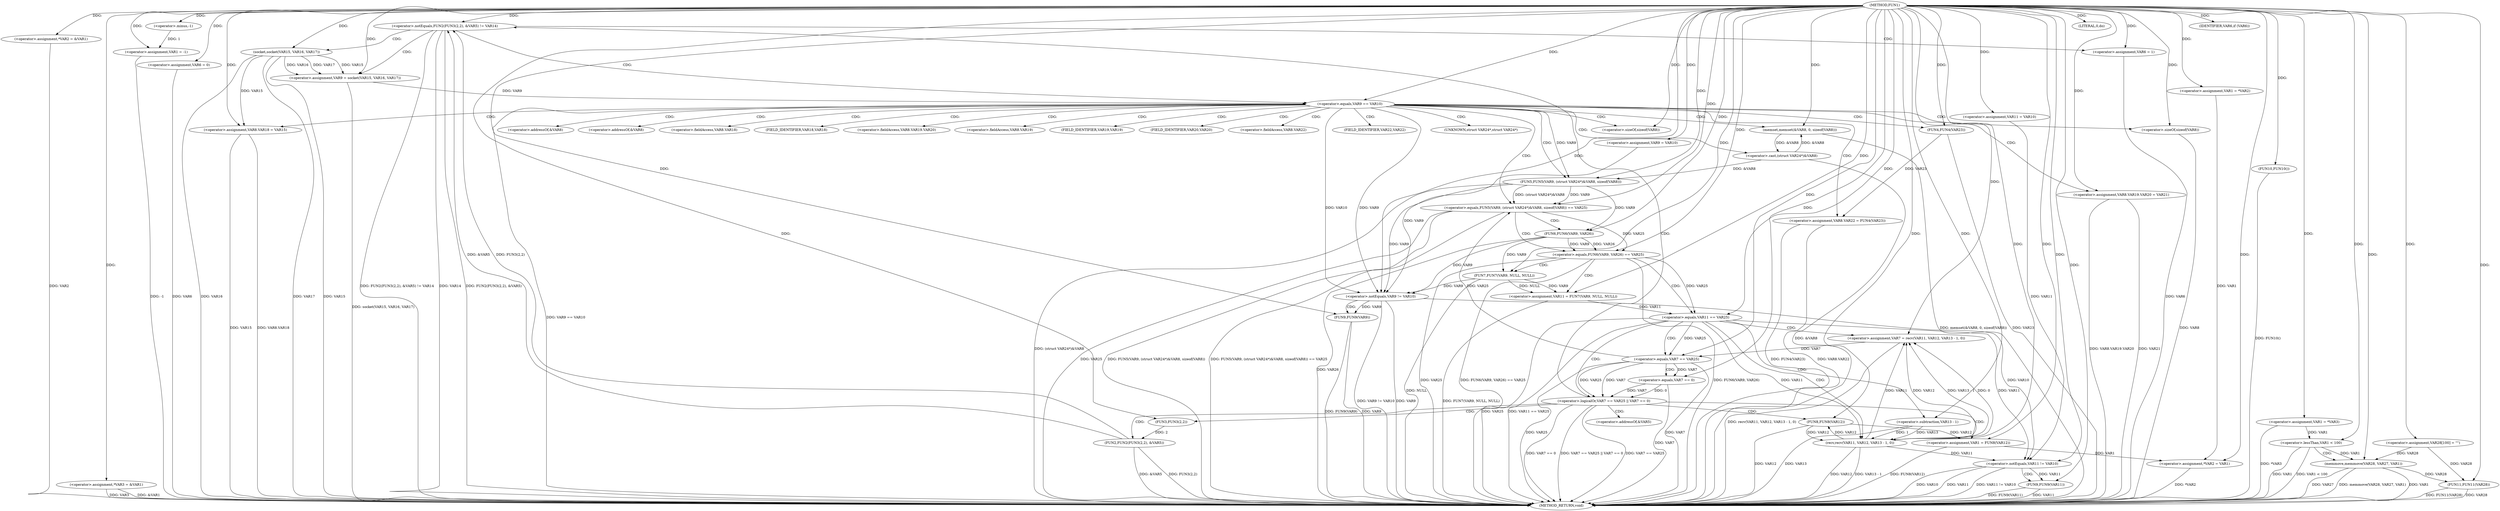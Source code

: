 digraph FUN1 {  
"1000100" [label = "(METHOD,FUN1)" ]
"1000294" [label = "(METHOD_RETURN,void)" ]
"1000104" [label = "(<operator>.assignment,*VAR2 = &VAR1)" ]
"1000109" [label = "(<operator>.assignment,*VAR3 = &VAR1)" ]
"1000113" [label = "(<operator>.assignment,VAR1 = -1)" ]
"1000115" [label = "(<operator>.minus,-1)" ]
"1000119" [label = "(<operator>.assignment,VAR1 = *VAR2)" ]
"1000126" [label = "(<operator>.assignment,VAR6 = 0)" ]
"1000132" [label = "(<operator>.assignment,VAR9 = VAR10)" ]
"1000136" [label = "(<operator>.assignment,VAR11 = VAR10)" ]
"1000143" [label = "(<operator>.notEquals,FUN2(FUN3(2,2), &VAR5) != VAR14)" ]
"1000144" [label = "(FUN2,FUN2(FUN3(2,2), &VAR5))" ]
"1000145" [label = "(FUN3,FUN3(2,2))" ]
"1000153" [label = "(<operator>.assignment,VAR6 = 1)" ]
"1000156" [label = "(<operator>.assignment,VAR9 = socket(VAR15, VAR16, VAR17))" ]
"1000158" [label = "(socket,socket(VAR15, VAR16, VAR17))" ]
"1000163" [label = "(<operator>.equals,VAR9 == VAR10)" ]
"1000168" [label = "(memset,memset(&VAR8, 0, sizeof(VAR8)))" ]
"1000172" [label = "(<operator>.sizeOf,sizeof(VAR8))" ]
"1000174" [label = "(<operator>.assignment,VAR8.VAR18 = VAR15)" ]
"1000179" [label = "(<operator>.assignment,VAR8.VAR19.VAR20 = VAR21)" ]
"1000186" [label = "(<operator>.assignment,VAR8.VAR22 = FUN4(VAR23))" ]
"1000190" [label = "(FUN4,FUN4(VAR23))" ]
"1000193" [label = "(<operator>.equals,FUN5(VAR9, (struct VAR24*)&VAR8, sizeof(VAR8)) == VAR25)" ]
"1000194" [label = "(FUN5,FUN5(VAR9, (struct VAR24*)&VAR8, sizeof(VAR8)))" ]
"1000196" [label = "(<operator>.cast,(struct VAR24*)&VAR8)" ]
"1000200" [label = "(<operator>.sizeOf,sizeof(VAR8))" ]
"1000206" [label = "(<operator>.equals,FUN6(VAR9, VAR26) == VAR25)" ]
"1000207" [label = "(FUN6,FUN6(VAR9, VAR26))" ]
"1000213" [label = "(<operator>.assignment,VAR11 = FUN7(VAR9, NULL, NULL))" ]
"1000215" [label = "(FUN7,FUN7(VAR9, NULL, NULL))" ]
"1000220" [label = "(<operator>.equals,VAR11 == VAR25)" ]
"1000225" [label = "(<operator>.assignment,VAR7 = recv(VAR11, VAR12, VAR13 - 1, 0))" ]
"1000227" [label = "(recv,recv(VAR11, VAR12, VAR13 - 1, 0))" ]
"1000230" [label = "(<operator>.subtraction,VAR13 - 1)" ]
"1000235" [label = "(<operator>.logicalOr,VAR7 == VAR25 || VAR7 == 0)" ]
"1000236" [label = "(<operator>.equals,VAR7 == VAR25)" ]
"1000239" [label = "(<operator>.equals,VAR7 == 0)" ]
"1000244" [label = "(<operator>.assignment,VAR1 = FUN8(VAR12))" ]
"1000246" [label = "(FUN8,FUN8(VAR12))" ]
"1000248" [label = "(LITERAL,0,do)" ]
"1000250" [label = "(<operator>.notEquals,VAR9 != VAR10)" ]
"1000254" [label = "(FUN9,FUN9(VAR9))" ]
"1000257" [label = "(<operator>.notEquals,VAR11 != VAR10)" ]
"1000261" [label = "(FUN9,FUN9(VAR11))" ]
"1000264" [label = "(IDENTIFIER,VAR6,if (VAR6))" ]
"1000266" [label = "(FUN10,FUN10())" ]
"1000267" [label = "(<operator>.assignment,*VAR2 = VAR1)" ]
"1000273" [label = "(<operator>.assignment,VAR1 = *VAR3)" ]
"1000280" [label = "(<operator>.assignment,VAR28[100] = \"\")" ]
"1000284" [label = "(<operator>.lessThan,VAR1 < 100)" ]
"1000288" [label = "(memmove,memmove(VAR28, VAR27, VAR1))" ]
"1000292" [label = "(FUN11,FUN11(VAR28))" ]
"1000148" [label = "(<operator>.addressOf,&VAR5)" ]
"1000169" [label = "(<operator>.addressOf,&VAR8)" ]
"1000175" [label = "(<operator>.fieldAccess,VAR8.VAR18)" ]
"1000177" [label = "(FIELD_IDENTIFIER,VAR18,VAR18)" ]
"1000180" [label = "(<operator>.fieldAccess,VAR8.VAR19.VAR20)" ]
"1000181" [label = "(<operator>.fieldAccess,VAR8.VAR19)" ]
"1000183" [label = "(FIELD_IDENTIFIER,VAR19,VAR19)" ]
"1000184" [label = "(FIELD_IDENTIFIER,VAR20,VAR20)" ]
"1000187" [label = "(<operator>.fieldAccess,VAR8.VAR22)" ]
"1000189" [label = "(FIELD_IDENTIFIER,VAR22,VAR22)" ]
"1000197" [label = "(UNKNOWN,struct VAR24*,struct VAR24*)" ]
"1000198" [label = "(<operator>.addressOf,&VAR8)" ]
  "1000179" -> "1000294"  [ label = "DDG: VAR21"] 
  "1000104" -> "1000294"  [ label = "DDG: VAR2"] 
  "1000230" -> "1000294"  [ label = "DDG: VAR13"] 
  "1000257" -> "1000294"  [ label = "DDG: VAR10"] 
  "1000174" -> "1000294"  [ label = "DDG: VAR15"] 
  "1000158" -> "1000294"  [ label = "DDG: VAR15"] 
  "1000168" -> "1000294"  [ label = "DDG: memset(&VAR8, 0, sizeof(VAR8))"] 
  "1000288" -> "1000294"  [ label = "DDG: VAR1"] 
  "1000186" -> "1000294"  [ label = "DDG: VAR8.VAR22"] 
  "1000250" -> "1000294"  [ label = "DDG: VAR9"] 
  "1000193" -> "1000294"  [ label = "DDG: FUN5(VAR9, (struct VAR24*)&VAR8, sizeof(VAR8))"] 
  "1000200" -> "1000294"  [ label = "DDG: VAR8"] 
  "1000225" -> "1000294"  [ label = "DDG: recv(VAR11, VAR12, VAR13 - 1, 0)"] 
  "1000292" -> "1000294"  [ label = "DDG: FUN11(VAR28)"] 
  "1000236" -> "1000294"  [ label = "DDG: VAR7"] 
  "1000207" -> "1000294"  [ label = "DDG: VAR26"] 
  "1000284" -> "1000294"  [ label = "DDG: VAR1"] 
  "1000284" -> "1000294"  [ label = "DDG: VAR1 < 100"] 
  "1000206" -> "1000294"  [ label = "DDG: VAR25"] 
  "1000235" -> "1000294"  [ label = "DDG: VAR7 == VAR25"] 
  "1000235" -> "1000294"  [ label = "DDG: VAR7 == 0"] 
  "1000273" -> "1000294"  [ label = "DDG: *VAR3"] 
  "1000288" -> "1000294"  [ label = "DDG: VAR27"] 
  "1000235" -> "1000294"  [ label = "DDG: VAR7 == VAR25 || VAR7 == 0"] 
  "1000186" -> "1000294"  [ label = "DDG: FUN4(VAR23)"] 
  "1000292" -> "1000294"  [ label = "DDG: VAR28"] 
  "1000254" -> "1000294"  [ label = "DDG: VAR9"] 
  "1000239" -> "1000294"  [ label = "DDG: VAR7"] 
  "1000215" -> "1000294"  [ label = "DDG: NULL"] 
  "1000236" -> "1000294"  [ label = "DDG: VAR25"] 
  "1000158" -> "1000294"  [ label = "DDG: VAR16"] 
  "1000254" -> "1000294"  [ label = "DDG: FUN9(VAR9)"] 
  "1000206" -> "1000294"  [ label = "DDG: FUN6(VAR9, VAR26) == VAR25"] 
  "1000267" -> "1000294"  [ label = "DDG: *VAR2"] 
  "1000227" -> "1000294"  [ label = "DDG: VAR12"] 
  "1000156" -> "1000294"  [ label = "DDG: socket(VAR15, VAR16, VAR17)"] 
  "1000143" -> "1000294"  [ label = "DDG: FUN2(FUN3(2,2), &VAR5)"] 
  "1000190" -> "1000294"  [ label = "DDG: VAR23"] 
  "1000113" -> "1000294"  [ label = "DDG: -1"] 
  "1000179" -> "1000294"  [ label = "DDG: VAR8.VAR19.VAR20"] 
  "1000220" -> "1000294"  [ label = "DDG: VAR25"] 
  "1000257" -> "1000294"  [ label = "DDG: VAR11"] 
  "1000144" -> "1000294"  [ label = "DDG: &VAR5"] 
  "1000206" -> "1000294"  [ label = "DDG: FUN6(VAR9, VAR26)"] 
  "1000126" -> "1000294"  [ label = "DDG: VAR6"] 
  "1000266" -> "1000294"  [ label = "DDG: FUN10()"] 
  "1000261" -> "1000294"  [ label = "DDG: VAR11"] 
  "1000153" -> "1000294"  [ label = "DDG: VAR6"] 
  "1000193" -> "1000294"  [ label = "DDG: FUN5(VAR9, (struct VAR24*)&VAR8, sizeof(VAR8)) == VAR25"] 
  "1000109" -> "1000294"  [ label = "DDG: VAR3"] 
  "1000144" -> "1000294"  [ label = "DDG: FUN3(2,2)"] 
  "1000288" -> "1000294"  [ label = "DDG: memmove(VAR28, VAR27, VAR1)"] 
  "1000220" -> "1000294"  [ label = "DDG: VAR11 == VAR25"] 
  "1000143" -> "1000294"  [ label = "DDG: FUN2(FUN3(2,2), &VAR5) != VAR14"] 
  "1000227" -> "1000294"  [ label = "DDG: VAR13 - 1"] 
  "1000213" -> "1000294"  [ label = "DDG: FUN7(VAR9, NULL, NULL)"] 
  "1000143" -> "1000294"  [ label = "DDG: VAR14"] 
  "1000257" -> "1000294"  [ label = "DDG: VAR11 != VAR10"] 
  "1000261" -> "1000294"  [ label = "DDG: FUN9(VAR11)"] 
  "1000250" -> "1000294"  [ label = "DDG: VAR9 != VAR10"] 
  "1000163" -> "1000294"  [ label = "DDG: VAR9 == VAR10"] 
  "1000194" -> "1000294"  [ label = "DDG: (struct VAR24*)&VAR8"] 
  "1000244" -> "1000294"  [ label = "DDG: FUN8(VAR12)"] 
  "1000109" -> "1000294"  [ label = "DDG: &VAR1"] 
  "1000158" -> "1000294"  [ label = "DDG: VAR17"] 
  "1000174" -> "1000294"  [ label = "DDG: VAR8.VAR18"] 
  "1000246" -> "1000294"  [ label = "DDG: VAR12"] 
  "1000193" -> "1000294"  [ label = "DDG: VAR25"] 
  "1000196" -> "1000294"  [ label = "DDG: &VAR8"] 
  "1000100" -> "1000104"  [ label = "DDG: "] 
  "1000100" -> "1000109"  [ label = "DDG: "] 
  "1000115" -> "1000113"  [ label = "DDG: 1"] 
  "1000100" -> "1000113"  [ label = "DDG: "] 
  "1000100" -> "1000115"  [ label = "DDG: "] 
  "1000100" -> "1000119"  [ label = "DDG: "] 
  "1000100" -> "1000126"  [ label = "DDG: "] 
  "1000100" -> "1000132"  [ label = "DDG: "] 
  "1000100" -> "1000136"  [ label = "DDG: "] 
  "1000144" -> "1000143"  [ label = "DDG: FUN3(2,2)"] 
  "1000144" -> "1000143"  [ label = "DDG: &VAR5"] 
  "1000145" -> "1000144"  [ label = "DDG: 2"] 
  "1000100" -> "1000145"  [ label = "DDG: "] 
  "1000100" -> "1000143"  [ label = "DDG: "] 
  "1000100" -> "1000153"  [ label = "DDG: "] 
  "1000158" -> "1000156"  [ label = "DDG: VAR15"] 
  "1000158" -> "1000156"  [ label = "DDG: VAR16"] 
  "1000158" -> "1000156"  [ label = "DDG: VAR17"] 
  "1000100" -> "1000156"  [ label = "DDG: "] 
  "1000100" -> "1000158"  [ label = "DDG: "] 
  "1000156" -> "1000163"  [ label = "DDG: VAR9"] 
  "1000100" -> "1000163"  [ label = "DDG: "] 
  "1000196" -> "1000168"  [ label = "DDG: &VAR8"] 
  "1000100" -> "1000168"  [ label = "DDG: "] 
  "1000100" -> "1000172"  [ label = "DDG: "] 
  "1000158" -> "1000174"  [ label = "DDG: VAR15"] 
  "1000100" -> "1000174"  [ label = "DDG: "] 
  "1000100" -> "1000179"  [ label = "DDG: "] 
  "1000190" -> "1000186"  [ label = "DDG: VAR23"] 
  "1000100" -> "1000190"  [ label = "DDG: "] 
  "1000194" -> "1000193"  [ label = "DDG: VAR9"] 
  "1000194" -> "1000193"  [ label = "DDG: (struct VAR24*)&VAR8"] 
  "1000163" -> "1000194"  [ label = "DDG: VAR9"] 
  "1000100" -> "1000194"  [ label = "DDG: "] 
  "1000196" -> "1000194"  [ label = "DDG: &VAR8"] 
  "1000168" -> "1000196"  [ label = "DDG: &VAR8"] 
  "1000100" -> "1000200"  [ label = "DDG: "] 
  "1000236" -> "1000193"  [ label = "DDG: VAR25"] 
  "1000100" -> "1000193"  [ label = "DDG: "] 
  "1000207" -> "1000206"  [ label = "DDG: VAR9"] 
  "1000207" -> "1000206"  [ label = "DDG: VAR26"] 
  "1000194" -> "1000207"  [ label = "DDG: VAR9"] 
  "1000100" -> "1000207"  [ label = "DDG: "] 
  "1000193" -> "1000206"  [ label = "DDG: VAR25"] 
  "1000100" -> "1000206"  [ label = "DDG: "] 
  "1000215" -> "1000213"  [ label = "DDG: VAR9"] 
  "1000215" -> "1000213"  [ label = "DDG: NULL"] 
  "1000100" -> "1000213"  [ label = "DDG: "] 
  "1000207" -> "1000215"  [ label = "DDG: VAR9"] 
  "1000100" -> "1000215"  [ label = "DDG: "] 
  "1000213" -> "1000220"  [ label = "DDG: VAR11"] 
  "1000100" -> "1000220"  [ label = "DDG: "] 
  "1000206" -> "1000220"  [ label = "DDG: VAR25"] 
  "1000227" -> "1000225"  [ label = "DDG: VAR11"] 
  "1000227" -> "1000225"  [ label = "DDG: VAR12"] 
  "1000227" -> "1000225"  [ label = "DDG: VAR13 - 1"] 
  "1000227" -> "1000225"  [ label = "DDG: 0"] 
  "1000100" -> "1000225"  [ label = "DDG: "] 
  "1000220" -> "1000227"  [ label = "DDG: VAR11"] 
  "1000100" -> "1000227"  [ label = "DDG: "] 
  "1000246" -> "1000227"  [ label = "DDG: VAR12"] 
  "1000230" -> "1000227"  [ label = "DDG: VAR13"] 
  "1000230" -> "1000227"  [ label = "DDG: 1"] 
  "1000100" -> "1000230"  [ label = "DDG: "] 
  "1000236" -> "1000235"  [ label = "DDG: VAR7"] 
  "1000236" -> "1000235"  [ label = "DDG: VAR25"] 
  "1000225" -> "1000236"  [ label = "DDG: VAR7"] 
  "1000100" -> "1000236"  [ label = "DDG: "] 
  "1000220" -> "1000236"  [ label = "DDG: VAR25"] 
  "1000239" -> "1000235"  [ label = "DDG: VAR7"] 
  "1000239" -> "1000235"  [ label = "DDG: 0"] 
  "1000236" -> "1000239"  [ label = "DDG: VAR7"] 
  "1000100" -> "1000239"  [ label = "DDG: "] 
  "1000246" -> "1000244"  [ label = "DDG: VAR12"] 
  "1000100" -> "1000244"  [ label = "DDG: "] 
  "1000227" -> "1000246"  [ label = "DDG: VAR12"] 
  "1000100" -> "1000246"  [ label = "DDG: "] 
  "1000100" -> "1000248"  [ label = "DDG: "] 
  "1000163" -> "1000250"  [ label = "DDG: VAR9"] 
  "1000215" -> "1000250"  [ label = "DDG: VAR9"] 
  "1000194" -> "1000250"  [ label = "DDG: VAR9"] 
  "1000207" -> "1000250"  [ label = "DDG: VAR9"] 
  "1000132" -> "1000250"  [ label = "DDG: VAR9"] 
  "1000100" -> "1000250"  [ label = "DDG: "] 
  "1000163" -> "1000250"  [ label = "DDG: VAR10"] 
  "1000250" -> "1000254"  [ label = "DDG: VAR9"] 
  "1000100" -> "1000254"  [ label = "DDG: "] 
  "1000220" -> "1000257"  [ label = "DDG: VAR11"] 
  "1000227" -> "1000257"  [ label = "DDG: VAR11"] 
  "1000136" -> "1000257"  [ label = "DDG: VAR11"] 
  "1000100" -> "1000257"  [ label = "DDG: "] 
  "1000250" -> "1000257"  [ label = "DDG: VAR10"] 
  "1000257" -> "1000261"  [ label = "DDG: VAR11"] 
  "1000100" -> "1000261"  [ label = "DDG: "] 
  "1000100" -> "1000264"  [ label = "DDG: "] 
  "1000100" -> "1000266"  [ label = "DDG: "] 
  "1000119" -> "1000267"  [ label = "DDG: VAR1"] 
  "1000244" -> "1000267"  [ label = "DDG: VAR1"] 
  "1000100" -> "1000267"  [ label = "DDG: "] 
  "1000100" -> "1000273"  [ label = "DDG: "] 
  "1000100" -> "1000280"  [ label = "DDG: "] 
  "1000273" -> "1000284"  [ label = "DDG: VAR1"] 
  "1000100" -> "1000284"  [ label = "DDG: "] 
  "1000280" -> "1000288"  [ label = "DDG: VAR28"] 
  "1000100" -> "1000288"  [ label = "DDG: "] 
  "1000284" -> "1000288"  [ label = "DDG: VAR1"] 
  "1000288" -> "1000292"  [ label = "DDG: VAR28"] 
  "1000280" -> "1000292"  [ label = "DDG: VAR28"] 
  "1000100" -> "1000292"  [ label = "DDG: "] 
  "1000143" -> "1000156"  [ label = "CDG: "] 
  "1000143" -> "1000153"  [ label = "CDG: "] 
  "1000143" -> "1000163"  [ label = "CDG: "] 
  "1000143" -> "1000158"  [ label = "CDG: "] 
  "1000163" -> "1000200"  [ label = "CDG: "] 
  "1000163" -> "1000174"  [ label = "CDG: "] 
  "1000163" -> "1000197"  [ label = "CDG: "] 
  "1000163" -> "1000180"  [ label = "CDG: "] 
  "1000163" -> "1000183"  [ label = "CDG: "] 
  "1000163" -> "1000190"  [ label = "CDG: "] 
  "1000163" -> "1000175"  [ label = "CDG: "] 
  "1000163" -> "1000179"  [ label = "CDG: "] 
  "1000163" -> "1000194"  [ label = "CDG: "] 
  "1000163" -> "1000198"  [ label = "CDG: "] 
  "1000163" -> "1000187"  [ label = "CDG: "] 
  "1000163" -> "1000186"  [ label = "CDG: "] 
  "1000163" -> "1000172"  [ label = "CDG: "] 
  "1000163" -> "1000189"  [ label = "CDG: "] 
  "1000163" -> "1000169"  [ label = "CDG: "] 
  "1000163" -> "1000196"  [ label = "CDG: "] 
  "1000163" -> "1000168"  [ label = "CDG: "] 
  "1000163" -> "1000193"  [ label = "CDG: "] 
  "1000163" -> "1000184"  [ label = "CDG: "] 
  "1000163" -> "1000177"  [ label = "CDG: "] 
  "1000163" -> "1000181"  [ label = "CDG: "] 
  "1000193" -> "1000206"  [ label = "CDG: "] 
  "1000193" -> "1000207"  [ label = "CDG: "] 
  "1000206" -> "1000220"  [ label = "CDG: "] 
  "1000206" -> "1000213"  [ label = "CDG: "] 
  "1000206" -> "1000215"  [ label = "CDG: "] 
  "1000220" -> "1000227"  [ label = "CDG: "] 
  "1000220" -> "1000236"  [ label = "CDG: "] 
  "1000220" -> "1000235"  [ label = "CDG: "] 
  "1000220" -> "1000230"  [ label = "CDG: "] 
  "1000220" -> "1000225"  [ label = "CDG: "] 
  "1000235" -> "1000244"  [ label = "CDG: "] 
  "1000235" -> "1000246"  [ label = "CDG: "] 
  "1000235" -> "1000148"  [ label = "CDG: "] 
  "1000235" -> "1000144"  [ label = "CDG: "] 
  "1000235" -> "1000145"  [ label = "CDG: "] 
  "1000235" -> "1000143"  [ label = "CDG: "] 
  "1000236" -> "1000239"  [ label = "CDG: "] 
  "1000250" -> "1000254"  [ label = "CDG: "] 
  "1000257" -> "1000261"  [ label = "CDG: "] 
  "1000284" -> "1000288"  [ label = "CDG: "] 
}
